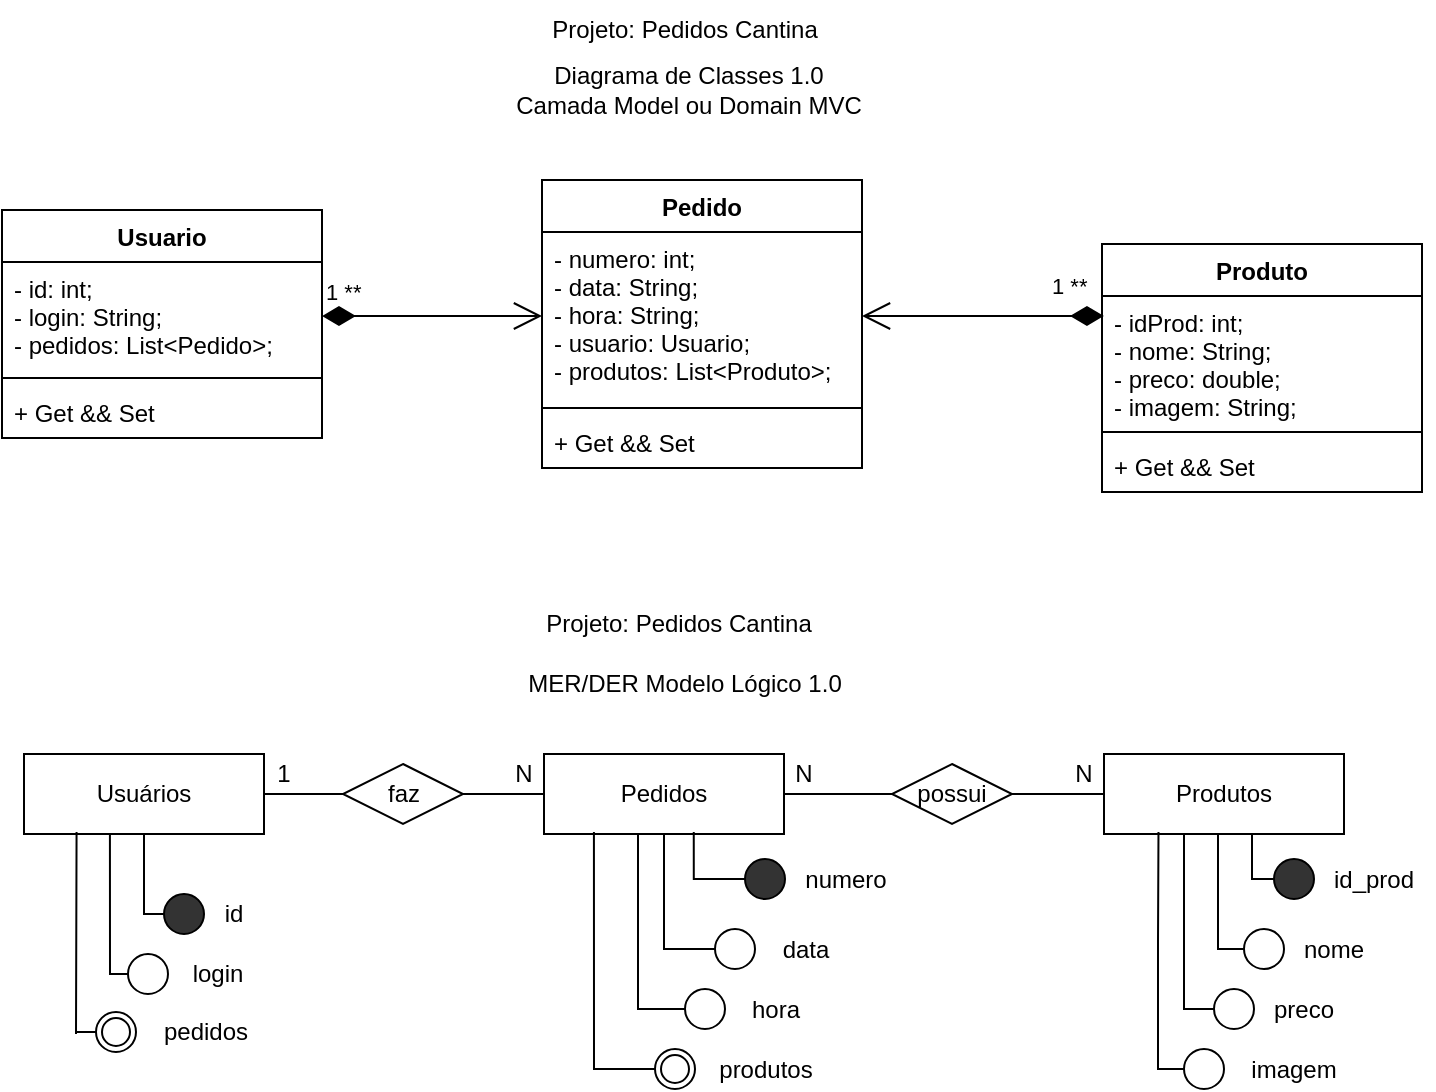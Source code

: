 <mxfile version="13.8.5" type="device"><diagram id="UQf83R6uM-Cx_83EeK7l" name="Page-1"><mxGraphModel dx="1422" dy="737" grid="1" gridSize="10" guides="1" tooltips="1" connect="1" arrows="1" fold="1" page="1" pageScale="1" pageWidth="827" pageHeight="1169" math="0" shadow="0"><root><mxCell id="0"/><mxCell id="1" parent="0"/><mxCell id="8EE37526sPWNpiW6ia4v-1" value="Diagrama de Classes 1.0&lt;br&gt;Camada Model ou Domain MVC" style="text;html=1;strokeColor=none;fillColor=none;align=center;verticalAlign=middle;whiteSpace=wrap;rounded=0;" vertex="1" parent="1"><mxGeometry x="292" y="70" width="221" height="30" as="geometry"/></mxCell><mxCell id="8EE37526sPWNpiW6ia4v-2" value="Usuario" style="swimlane;fontStyle=1;align=center;verticalAlign=top;childLayout=stackLayout;horizontal=1;startSize=26;horizontalStack=0;resizeParent=1;resizeParentMax=0;resizeLast=0;collapsible=1;marginBottom=0;" vertex="1" parent="1"><mxGeometry x="59" y="145" width="160" height="114" as="geometry"/></mxCell><mxCell id="8EE37526sPWNpiW6ia4v-3" value="- id: int;&#10;- login: String;&#10;- pedidos: List&lt;Pedido&gt;;" style="text;strokeColor=none;fillColor=none;align=left;verticalAlign=top;spacingLeft=4;spacingRight=4;overflow=hidden;rotatable=0;points=[[0,0.5],[1,0.5]];portConstraint=eastwest;" vertex="1" parent="8EE37526sPWNpiW6ia4v-2"><mxGeometry y="26" width="160" height="54" as="geometry"/></mxCell><mxCell id="8EE37526sPWNpiW6ia4v-4" value="" style="line;strokeWidth=1;fillColor=none;align=left;verticalAlign=middle;spacingTop=-1;spacingLeft=3;spacingRight=3;rotatable=0;labelPosition=right;points=[];portConstraint=eastwest;" vertex="1" parent="8EE37526sPWNpiW6ia4v-2"><mxGeometry y="80" width="160" height="8" as="geometry"/></mxCell><mxCell id="8EE37526sPWNpiW6ia4v-5" value="+ Get &amp;&amp; Set" style="text;strokeColor=none;fillColor=none;align=left;verticalAlign=top;spacingLeft=4;spacingRight=4;overflow=hidden;rotatable=0;points=[[0,0.5],[1,0.5]];portConstraint=eastwest;" vertex="1" parent="8EE37526sPWNpiW6ia4v-2"><mxGeometry y="88" width="160" height="26" as="geometry"/></mxCell><mxCell id="8EE37526sPWNpiW6ia4v-6" value="Pedido" style="swimlane;fontStyle=1;align=center;verticalAlign=top;childLayout=stackLayout;horizontal=1;startSize=26;horizontalStack=0;resizeParent=1;resizeParentMax=0;resizeLast=0;collapsible=1;marginBottom=0;" vertex="1" parent="1"><mxGeometry x="329" y="130" width="160" height="144" as="geometry"/></mxCell><mxCell id="8EE37526sPWNpiW6ia4v-7" value="- numero: int;&#10;- data: String;&#10;- hora: String;&#10;- usuario: Usuario;&#10;- produtos: List&lt;Produto&gt;;" style="text;strokeColor=none;fillColor=none;align=left;verticalAlign=top;spacingLeft=4;spacingRight=4;overflow=hidden;rotatable=0;points=[[0,0.5],[1,0.5]];portConstraint=eastwest;" vertex="1" parent="8EE37526sPWNpiW6ia4v-6"><mxGeometry y="26" width="160" height="84" as="geometry"/></mxCell><mxCell id="8EE37526sPWNpiW6ia4v-8" value="" style="line;strokeWidth=1;fillColor=none;align=left;verticalAlign=middle;spacingTop=-1;spacingLeft=3;spacingRight=3;rotatable=0;labelPosition=right;points=[];portConstraint=eastwest;" vertex="1" parent="8EE37526sPWNpiW6ia4v-6"><mxGeometry y="110" width="160" height="8" as="geometry"/></mxCell><mxCell id="8EE37526sPWNpiW6ia4v-9" value="+ Get &amp;&amp; Set" style="text;strokeColor=none;fillColor=none;align=left;verticalAlign=top;spacingLeft=4;spacingRight=4;overflow=hidden;rotatable=0;points=[[0,0.5],[1,0.5]];portConstraint=eastwest;" vertex="1" parent="8EE37526sPWNpiW6ia4v-6"><mxGeometry y="118" width="160" height="26" as="geometry"/></mxCell><mxCell id="8EE37526sPWNpiW6ia4v-10" value="Produto" style="swimlane;fontStyle=1;align=center;verticalAlign=top;childLayout=stackLayout;horizontal=1;startSize=26;horizontalStack=0;resizeParent=1;resizeParentMax=0;resizeLast=0;collapsible=1;marginBottom=0;" vertex="1" parent="1"><mxGeometry x="609" y="162" width="160" height="124" as="geometry"/></mxCell><mxCell id="8EE37526sPWNpiW6ia4v-11" value="- idProd: int;&#10;- nome: String;&#10;- preco: double;&#10;- imagem: String;" style="text;strokeColor=none;fillColor=none;align=left;verticalAlign=top;spacingLeft=4;spacingRight=4;overflow=hidden;rotatable=0;points=[[0,0.5],[1,0.5]];portConstraint=eastwest;" vertex="1" parent="8EE37526sPWNpiW6ia4v-10"><mxGeometry y="26" width="160" height="64" as="geometry"/></mxCell><mxCell id="8EE37526sPWNpiW6ia4v-12" value="" style="line;strokeWidth=1;fillColor=none;align=left;verticalAlign=middle;spacingTop=-1;spacingLeft=3;spacingRight=3;rotatable=0;labelPosition=right;points=[];portConstraint=eastwest;" vertex="1" parent="8EE37526sPWNpiW6ia4v-10"><mxGeometry y="90" width="160" height="8" as="geometry"/></mxCell><mxCell id="8EE37526sPWNpiW6ia4v-13" value="+ Get &amp;&amp; Set" style="text;strokeColor=none;fillColor=none;align=left;verticalAlign=top;spacingLeft=4;spacingRight=4;overflow=hidden;rotatable=0;points=[[0,0.5],[1,0.5]];portConstraint=eastwest;" vertex="1" parent="8EE37526sPWNpiW6ia4v-10"><mxGeometry y="98" width="160" height="26" as="geometry"/></mxCell><mxCell id="8EE37526sPWNpiW6ia4v-14" value="1 **" style="endArrow=open;html=1;endSize=12;startArrow=diamondThin;startSize=14;startFill=1;edgeStyle=orthogonalEdgeStyle;align=left;verticalAlign=bottom;exitX=1;exitY=0.5;exitDx=0;exitDy=0;entryX=0;entryY=0.5;entryDx=0;entryDy=0;" edge="1" parent="1" source="8EE37526sPWNpiW6ia4v-3" target="8EE37526sPWNpiW6ia4v-7"><mxGeometry x="-1" y="3" relative="1" as="geometry"><mxPoint x="309" y="410" as="sourcePoint"/><mxPoint x="469" y="410" as="targetPoint"/></mxGeometry></mxCell><mxCell id="8EE37526sPWNpiW6ia4v-15" value="1 **" style="endArrow=open;html=1;endSize=12;startArrow=diamondThin;startSize=14;startFill=1;edgeStyle=orthogonalEdgeStyle;align=left;verticalAlign=bottom;exitX=0.006;exitY=0.156;exitDx=0;exitDy=0;entryX=1;entryY=0.5;entryDx=0;entryDy=0;exitPerimeter=0;" edge="1" parent="1" source="8EE37526sPWNpiW6ia4v-11" target="8EE37526sPWNpiW6ia4v-7"><mxGeometry x="-0.534" y="-6" relative="1" as="geometry"><mxPoint x="229" y="193" as="sourcePoint"/><mxPoint x="359" y="208" as="targetPoint"/><mxPoint as="offset"/></mxGeometry></mxCell><mxCell id="8EE37526sPWNpiW6ia4v-16" value="MER/DER Modelo Lógico 1.0" style="text;html=1;strokeColor=none;fillColor=none;align=center;verticalAlign=middle;whiteSpace=wrap;rounded=0;" vertex="1" parent="1"><mxGeometry x="289.5" y="367" width="221" height="30" as="geometry"/></mxCell><mxCell id="8EE37526sPWNpiW6ia4v-30" style="edgeStyle=orthogonalEdgeStyle;rounded=0;orthogonalLoop=1;jettySize=auto;html=1;exitX=1;exitY=0.5;exitDx=0;exitDy=0;entryX=0;entryY=0.5;entryDx=0;entryDy=0;endArrow=none;endFill=0;" edge="1" parent="1" source="8EE37526sPWNpiW6ia4v-17" target="8EE37526sPWNpiW6ia4v-29"><mxGeometry relative="1" as="geometry"/></mxCell><mxCell id="8EE37526sPWNpiW6ia4v-17" value="Pedidos" style="rounded=0;whiteSpace=wrap;html=1;" vertex="1" parent="1"><mxGeometry x="330" y="417" width="120" height="40" as="geometry"/></mxCell><mxCell id="8EE37526sPWNpiW6ia4v-18" value="Usuários" style="rounded=0;whiteSpace=wrap;html=1;" vertex="1" parent="1"><mxGeometry x="70" y="417" width="120" height="40" as="geometry"/></mxCell><mxCell id="8EE37526sPWNpiW6ia4v-19" value="Produtos" style="rounded=0;whiteSpace=wrap;html=1;" vertex="1" parent="1"><mxGeometry x="610" y="417" width="120" height="40" as="geometry"/></mxCell><mxCell id="8EE37526sPWNpiW6ia4v-24" style="edgeStyle=orthogonalEdgeStyle;rounded=0;orthogonalLoop=1;jettySize=auto;html=1;exitX=0;exitY=0.5;exitDx=0;exitDy=0;endArrow=none;endFill=0;" edge="1" parent="1" source="8EE37526sPWNpiW6ia4v-20" target="8EE37526sPWNpiW6ia4v-18"><mxGeometry relative="1" as="geometry"><Array as="points"><mxPoint x="130" y="497"/></Array></mxGeometry></mxCell><mxCell id="8EE37526sPWNpiW6ia4v-20" value="" style="ellipse;whiteSpace=wrap;html=1;aspect=fixed;fillColor=#333333;" vertex="1" parent="1"><mxGeometry x="140" y="487" width="20" height="20" as="geometry"/></mxCell><mxCell id="8EE37526sPWNpiW6ia4v-21" value="id" style="text;html=1;strokeColor=none;fillColor=none;align=center;verticalAlign=middle;whiteSpace=wrap;rounded=0;" vertex="1" parent="1"><mxGeometry x="160" y="487" width="30" height="20" as="geometry"/></mxCell><mxCell id="8EE37526sPWNpiW6ia4v-22" value="login" style="text;html=1;strokeColor=none;fillColor=none;align=center;verticalAlign=middle;whiteSpace=wrap;rounded=0;" vertex="1" parent="1"><mxGeometry x="152" y="517" width="30" height="20" as="geometry"/></mxCell><mxCell id="8EE37526sPWNpiW6ia4v-25" style="edgeStyle=orthogonalEdgeStyle;rounded=0;orthogonalLoop=1;jettySize=auto;html=1;exitX=0;exitY=0.5;exitDx=0;exitDy=0;entryX=0.358;entryY=1.011;entryDx=0;entryDy=0;entryPerimeter=0;endArrow=none;endFill=0;" edge="1" parent="1" source="8EE37526sPWNpiW6ia4v-23" target="8EE37526sPWNpiW6ia4v-18"><mxGeometry relative="1" as="geometry"><Array as="points"><mxPoint x="113" y="527"/></Array></mxGeometry></mxCell><mxCell id="8EE37526sPWNpiW6ia4v-23" value="" style="ellipse;whiteSpace=wrap;html=1;aspect=fixed;" vertex="1" parent="1"><mxGeometry x="122" y="517" width="20" height="20" as="geometry"/></mxCell><mxCell id="8EE37526sPWNpiW6ia4v-27" style="edgeStyle=orthogonalEdgeStyle;rounded=0;orthogonalLoop=1;jettySize=auto;html=1;exitX=0;exitY=0.5;exitDx=0;exitDy=0;entryX=1;entryY=0.5;entryDx=0;entryDy=0;endArrow=none;endFill=0;" edge="1" parent="1" source="8EE37526sPWNpiW6ia4v-26" target="8EE37526sPWNpiW6ia4v-18"><mxGeometry relative="1" as="geometry"/></mxCell><mxCell id="8EE37526sPWNpiW6ia4v-28" style="edgeStyle=orthogonalEdgeStyle;rounded=0;orthogonalLoop=1;jettySize=auto;html=1;exitX=1;exitY=0.5;exitDx=0;exitDy=0;entryX=0;entryY=0.5;entryDx=0;entryDy=0;endArrow=none;endFill=0;" edge="1" parent="1" source="8EE37526sPWNpiW6ia4v-26" target="8EE37526sPWNpiW6ia4v-17"><mxGeometry relative="1" as="geometry"/></mxCell><mxCell id="8EE37526sPWNpiW6ia4v-26" value="faz" style="rhombus;whiteSpace=wrap;html=1;fillColor=none;" vertex="1" parent="1"><mxGeometry x="229.5" y="422" width="60" height="30" as="geometry"/></mxCell><mxCell id="8EE37526sPWNpiW6ia4v-31" style="edgeStyle=orthogonalEdgeStyle;rounded=0;orthogonalLoop=1;jettySize=auto;html=1;exitX=1;exitY=0.5;exitDx=0;exitDy=0;entryX=0;entryY=0.5;entryDx=0;entryDy=0;endArrow=none;endFill=0;" edge="1" parent="1" source="8EE37526sPWNpiW6ia4v-29" target="8EE37526sPWNpiW6ia4v-19"><mxGeometry relative="1" as="geometry"/></mxCell><mxCell id="8EE37526sPWNpiW6ia4v-29" value="possui" style="rhombus;whiteSpace=wrap;html=1;fillColor=none;" vertex="1" parent="1"><mxGeometry x="504" y="422" width="60" height="30" as="geometry"/></mxCell><mxCell id="8EE37526sPWNpiW6ia4v-32" value="1" style="text;html=1;strokeColor=none;fillColor=none;align=center;verticalAlign=middle;whiteSpace=wrap;rounded=0;" vertex="1" parent="1"><mxGeometry x="190" y="417" width="20" height="20" as="geometry"/></mxCell><mxCell id="8EE37526sPWNpiW6ia4v-33" value="N" style="text;html=1;strokeColor=none;fillColor=none;align=center;verticalAlign=middle;whiteSpace=wrap;rounded=0;" vertex="1" parent="1"><mxGeometry x="310" y="417" width="20" height="20" as="geometry"/></mxCell><mxCell id="8EE37526sPWNpiW6ia4v-34" value="N" style="text;html=1;strokeColor=none;fillColor=none;align=center;verticalAlign=middle;whiteSpace=wrap;rounded=0;" vertex="1" parent="1"><mxGeometry x="450" y="417" width="20" height="20" as="geometry"/></mxCell><mxCell id="8EE37526sPWNpiW6ia4v-35" value="N" style="text;html=1;strokeColor=none;fillColor=none;align=center;verticalAlign=middle;whiteSpace=wrap;rounded=0;" vertex="1" parent="1"><mxGeometry x="590" y="417" width="20" height="20" as="geometry"/></mxCell><mxCell id="8EE37526sPWNpiW6ia4v-62" style="edgeStyle=orthogonalEdgeStyle;rounded=0;orthogonalLoop=1;jettySize=auto;html=1;exitX=0;exitY=0.5;exitDx=0;exitDy=0;entryX=0.624;entryY=0.975;entryDx=0;entryDy=0;endArrow=none;endFill=0;entryPerimeter=0;" edge="1" parent="1" source="8EE37526sPWNpiW6ia4v-36" target="8EE37526sPWNpiW6ia4v-17"><mxGeometry relative="1" as="geometry"/></mxCell><mxCell id="8EE37526sPWNpiW6ia4v-36" value="" style="ellipse;whiteSpace=wrap;html=1;aspect=fixed;fillColor=#333333;" vertex="1" parent="1"><mxGeometry x="430.5" y="469.5" width="20" height="20" as="geometry"/></mxCell><mxCell id="8EE37526sPWNpiW6ia4v-37" value="numero" style="text;html=1;strokeColor=none;fillColor=none;align=center;verticalAlign=middle;whiteSpace=wrap;rounded=0;" vertex="1" parent="1"><mxGeometry x="450.5" y="469.5" width="60" height="20" as="geometry"/></mxCell><mxCell id="8EE37526sPWNpiW6ia4v-38" value="data" style="text;html=1;strokeColor=none;fillColor=none;align=center;verticalAlign=middle;whiteSpace=wrap;rounded=0;" vertex="1" parent="1"><mxGeometry x="445.5" y="504.5" width="30" height="20" as="geometry"/></mxCell><mxCell id="8EE37526sPWNpiW6ia4v-63" style="edgeStyle=orthogonalEdgeStyle;rounded=0;orthogonalLoop=1;jettySize=auto;html=1;exitX=0;exitY=0.5;exitDx=0;exitDy=0;entryX=0.5;entryY=1;entryDx=0;entryDy=0;endArrow=none;endFill=0;" edge="1" parent="1" source="8EE37526sPWNpiW6ia4v-39" target="8EE37526sPWNpiW6ia4v-17"><mxGeometry relative="1" as="geometry"/></mxCell><mxCell id="8EE37526sPWNpiW6ia4v-39" value="" style="ellipse;whiteSpace=wrap;html=1;aspect=fixed;" vertex="1" parent="1"><mxGeometry x="415.5" y="504.5" width="20" height="20" as="geometry"/></mxCell><mxCell id="8EE37526sPWNpiW6ia4v-40" value="hora" style="text;html=1;strokeColor=none;fillColor=none;align=center;verticalAlign=middle;whiteSpace=wrap;rounded=0;" vertex="1" parent="1"><mxGeometry x="430.5" y="534.5" width="30" height="20" as="geometry"/></mxCell><mxCell id="8EE37526sPWNpiW6ia4v-64" style="edgeStyle=orthogonalEdgeStyle;rounded=0;orthogonalLoop=1;jettySize=auto;html=1;endArrow=none;endFill=0;exitX=0;exitY=0.5;exitDx=0;exitDy=0;" edge="1" parent="1" source="8EE37526sPWNpiW6ia4v-41" target="8EE37526sPWNpiW6ia4v-17"><mxGeometry relative="1" as="geometry"><mxPoint x="397" y="545" as="sourcePoint"/><mxPoint x="386.0" y="457" as="targetPoint"/><Array as="points"><mxPoint x="377" y="545"/></Array></mxGeometry></mxCell><mxCell id="8EE37526sPWNpiW6ia4v-41" value="" style="ellipse;whiteSpace=wrap;html=1;aspect=fixed;" vertex="1" parent="1"><mxGeometry x="400.5" y="534.5" width="20" height="20" as="geometry"/></mxCell><mxCell id="8EE37526sPWNpiW6ia4v-42" value="produtos" style="text;html=1;strokeColor=none;fillColor=none;align=center;verticalAlign=middle;whiteSpace=wrap;rounded=0;" vertex="1" parent="1"><mxGeometry x="415.5" y="564.5" width="50" height="20" as="geometry"/></mxCell><mxCell id="8EE37526sPWNpiW6ia4v-66" style="edgeStyle=orthogonalEdgeStyle;rounded=0;orthogonalLoop=1;jettySize=auto;html=1;exitX=0;exitY=0.5;exitDx=0;exitDy=0;entryX=0.208;entryY=0.975;entryDx=0;entryDy=0;entryPerimeter=0;endArrow=none;endFill=0;" edge="1" parent="1" source="8EE37526sPWNpiW6ia4v-43" target="8EE37526sPWNpiW6ia4v-17"><mxGeometry relative="1" as="geometry"/></mxCell><mxCell id="8EE37526sPWNpiW6ia4v-43" value="" style="ellipse;whiteSpace=wrap;html=1;aspect=fixed;" vertex="1" parent="1"><mxGeometry x="385.5" y="564.5" width="20" height="20" as="geometry"/></mxCell><mxCell id="8EE37526sPWNpiW6ia4v-44" value="" style="ellipse;whiteSpace=wrap;html=1;aspect=fixed;" vertex="1" parent="1"><mxGeometry x="388.5" y="567.5" width="14" height="14" as="geometry"/></mxCell><mxCell id="8EE37526sPWNpiW6ia4v-45" value="pedidos" style="text;html=1;strokeColor=none;fillColor=none;align=center;verticalAlign=middle;whiteSpace=wrap;rounded=0;" vertex="1" parent="1"><mxGeometry x="136" y="546" width="50" height="20" as="geometry"/></mxCell><mxCell id="8EE37526sPWNpiW6ia4v-48" style="edgeStyle=orthogonalEdgeStyle;rounded=0;orthogonalLoop=1;jettySize=auto;html=1;exitX=0;exitY=0.5;exitDx=0;exitDy=0;entryX=0.219;entryY=0.975;entryDx=0;entryDy=0;entryPerimeter=0;endArrow=none;endFill=0;" edge="1" parent="1" source="8EE37526sPWNpiW6ia4v-46" target="8EE37526sPWNpiW6ia4v-18"><mxGeometry relative="1" as="geometry"><Array as="points"><mxPoint x="96" y="557"/><mxPoint x="96" y="502"/></Array></mxGeometry></mxCell><mxCell id="8EE37526sPWNpiW6ia4v-46" value="" style="ellipse;whiteSpace=wrap;html=1;aspect=fixed;" vertex="1" parent="1"><mxGeometry x="106" y="546" width="20" height="20" as="geometry"/></mxCell><mxCell id="8EE37526sPWNpiW6ia4v-47" value="" style="ellipse;whiteSpace=wrap;html=1;aspect=fixed;" vertex="1" parent="1"><mxGeometry x="109" y="549" width="14" height="14" as="geometry"/></mxCell><mxCell id="8EE37526sPWNpiW6ia4v-58" style="edgeStyle=orthogonalEdgeStyle;rounded=0;orthogonalLoop=1;jettySize=auto;html=1;exitX=0;exitY=0.5;exitDx=0;exitDy=0;endArrow=none;endFill=0;" edge="1" parent="1" source="8EE37526sPWNpiW6ia4v-49"><mxGeometry relative="1" as="geometry"><mxPoint x="689.0" y="479.5" as="sourcePoint"/><mxPoint x="684.0" y="457" as="targetPoint"/><Array as="points"><mxPoint x="684" y="480"/></Array></mxGeometry></mxCell><mxCell id="8EE37526sPWNpiW6ia4v-49" value="" style="ellipse;whiteSpace=wrap;html=1;aspect=fixed;fillColor=#333333;" vertex="1" parent="1"><mxGeometry x="695" y="469.5" width="20" height="20" as="geometry"/></mxCell><mxCell id="8EE37526sPWNpiW6ia4v-50" value="id_prod" style="text;html=1;strokeColor=none;fillColor=none;align=center;verticalAlign=middle;whiteSpace=wrap;rounded=0;" vertex="1" parent="1"><mxGeometry x="715" y="469.5" width="60" height="20" as="geometry"/></mxCell><mxCell id="8EE37526sPWNpiW6ia4v-51" value="nome" style="text;html=1;strokeColor=none;fillColor=none;align=center;verticalAlign=middle;whiteSpace=wrap;rounded=0;" vertex="1" parent="1"><mxGeometry x="710" y="504.5" width="30" height="20" as="geometry"/></mxCell><mxCell id="8EE37526sPWNpiW6ia4v-59" style="edgeStyle=orthogonalEdgeStyle;rounded=0;orthogonalLoop=1;jettySize=auto;html=1;exitX=0;exitY=0.5;exitDx=0;exitDy=0;entryX=0.473;entryY=0.987;entryDx=0;entryDy=0;entryPerimeter=0;endArrow=none;endFill=0;" edge="1" parent="1" source="8EE37526sPWNpiW6ia4v-52" target="8EE37526sPWNpiW6ia4v-19"><mxGeometry relative="1" as="geometry"><Array as="points"><mxPoint x="667" y="515"/><mxPoint x="667" y="457"/></Array></mxGeometry></mxCell><mxCell id="8EE37526sPWNpiW6ia4v-52" value="" style="ellipse;whiteSpace=wrap;html=1;aspect=fixed;" vertex="1" parent="1"><mxGeometry x="680" y="504.5" width="20" height="20" as="geometry"/></mxCell><mxCell id="8EE37526sPWNpiW6ia4v-53" value="preco" style="text;html=1;strokeColor=none;fillColor=none;align=center;verticalAlign=middle;whiteSpace=wrap;rounded=0;" vertex="1" parent="1"><mxGeometry x="695" y="534.5" width="30" height="20" as="geometry"/></mxCell><mxCell id="8EE37526sPWNpiW6ia4v-60" style="edgeStyle=orthogonalEdgeStyle;rounded=0;orthogonalLoop=1;jettySize=auto;html=1;exitX=0;exitY=0.5;exitDx=0;exitDy=0;endArrow=none;endFill=0;entryX=0.331;entryY=1.011;entryDx=0;entryDy=0;entryPerimeter=0;" edge="1" parent="1" source="8EE37526sPWNpiW6ia4v-54" target="8EE37526sPWNpiW6ia4v-19"><mxGeometry relative="1" as="geometry"><Array as="points"><mxPoint x="650" y="545"/><mxPoint x="650" y="457"/></Array></mxGeometry></mxCell><mxCell id="8EE37526sPWNpiW6ia4v-54" value="" style="ellipse;whiteSpace=wrap;html=1;aspect=fixed;" vertex="1" parent="1"><mxGeometry x="665" y="534.5" width="20" height="20" as="geometry"/></mxCell><mxCell id="8EE37526sPWNpiW6ia4v-55" value="imagem" style="text;html=1;strokeColor=none;fillColor=none;align=center;verticalAlign=middle;whiteSpace=wrap;rounded=0;" vertex="1" parent="1"><mxGeometry x="680" y="564.5" width="50" height="20" as="geometry"/></mxCell><mxCell id="8EE37526sPWNpiW6ia4v-61" style="edgeStyle=orthogonalEdgeStyle;rounded=0;orthogonalLoop=1;jettySize=auto;html=1;exitX=0;exitY=0.5;exitDx=0;exitDy=0;entryX=0.227;entryY=0.975;entryDx=0;entryDy=0;entryPerimeter=0;endArrow=none;endFill=0;" edge="1" parent="1" source="8EE37526sPWNpiW6ia4v-56" target="8EE37526sPWNpiW6ia4v-19"><mxGeometry relative="1" as="geometry"><Array as="points"><mxPoint x="637" y="575"/><mxPoint x="637" y="511"/></Array></mxGeometry></mxCell><mxCell id="8EE37526sPWNpiW6ia4v-56" value="" style="ellipse;whiteSpace=wrap;html=1;aspect=fixed;" vertex="1" parent="1"><mxGeometry x="650" y="564.5" width="20" height="20" as="geometry"/></mxCell><mxCell id="8EE37526sPWNpiW6ia4v-68" value="Projeto: Pedidos Cantina" style="text;html=1;strokeColor=none;fillColor=none;align=center;verticalAlign=middle;whiteSpace=wrap;rounded=0;" vertex="1" parent="1"><mxGeometry x="292" y="337" width="210.5" height="30" as="geometry"/></mxCell><mxCell id="8EE37526sPWNpiW6ia4v-69" value="Projeto: Pedidos Cantina" style="text;html=1;strokeColor=none;fillColor=none;align=center;verticalAlign=middle;whiteSpace=wrap;rounded=0;" vertex="1" parent="1"><mxGeometry x="294.75" y="40" width="210.5" height="30" as="geometry"/></mxCell></root></mxGraphModel></diagram></mxfile>